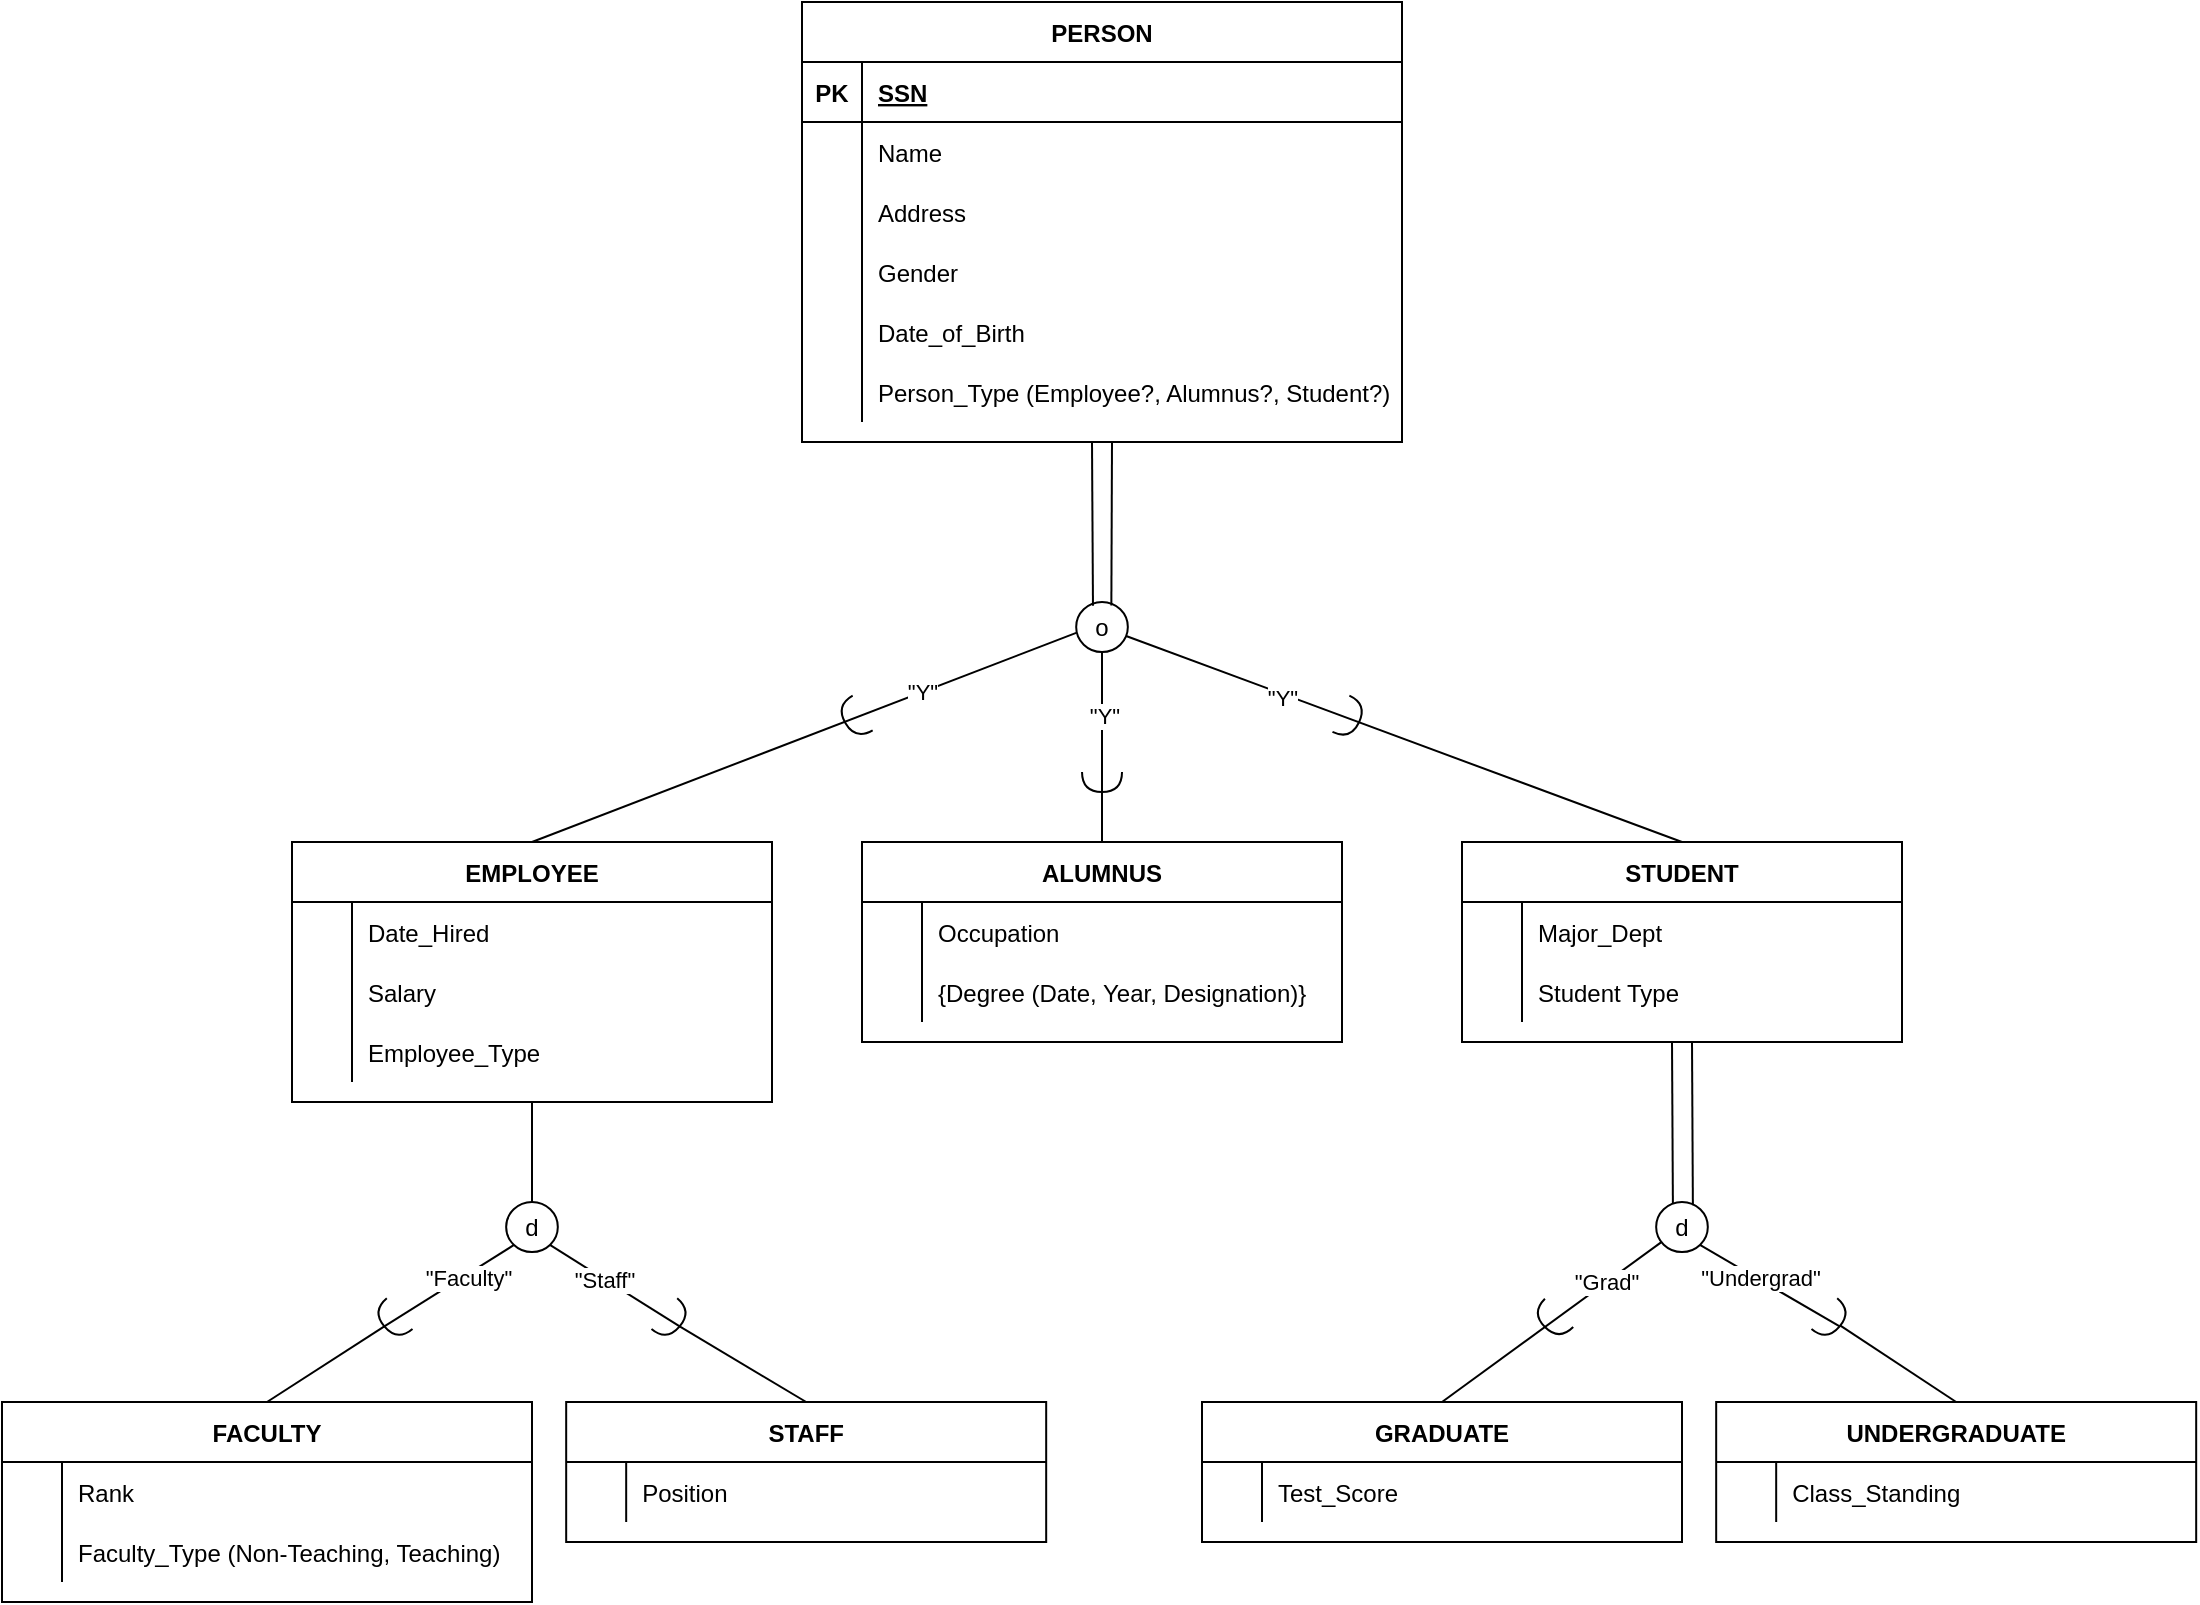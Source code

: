 <mxfile version="20.3.7" type="github">
  <diagram id="zZqfCcknTcSGU8JQ0RtU" name="Page-1">
    <mxGraphModel dx="2523" dy="939" grid="1" gridSize="10" guides="1" tooltips="1" connect="1" arrows="1" fold="1" page="1" pageScale="1" pageWidth="850" pageHeight="1100" math="0" shadow="0">
      <root>
        <mxCell id="0" />
        <mxCell id="1" parent="0" />
        <mxCell id="Ij6OzM-81O3-0aPPW5B1-2" value="PERSON" style="shape=table;startSize=30;container=1;collapsible=1;childLayout=tableLayout;fixedRows=1;rowLines=0;fontStyle=1;align=center;resizeLast=1;" parent="1" vertex="1">
          <mxGeometry x="390" y="80" width="300" height="220" as="geometry" />
        </mxCell>
        <mxCell id="Ij6OzM-81O3-0aPPW5B1-3" value="" style="shape=tableRow;horizontal=0;startSize=0;swimlaneHead=0;swimlaneBody=0;fillColor=none;collapsible=0;dropTarget=0;points=[[0,0.5],[1,0.5]];portConstraint=eastwest;top=0;left=0;right=0;bottom=1;" parent="Ij6OzM-81O3-0aPPW5B1-2" vertex="1">
          <mxGeometry y="30" width="300" height="30" as="geometry" />
        </mxCell>
        <mxCell id="Ij6OzM-81O3-0aPPW5B1-4" value="PK" style="shape=partialRectangle;connectable=0;fillColor=none;top=0;left=0;bottom=0;right=0;fontStyle=1;overflow=hidden;" parent="Ij6OzM-81O3-0aPPW5B1-3" vertex="1">
          <mxGeometry width="30" height="30" as="geometry">
            <mxRectangle width="30" height="30" as="alternateBounds" />
          </mxGeometry>
        </mxCell>
        <mxCell id="Ij6OzM-81O3-0aPPW5B1-5" value="SSN" style="shape=partialRectangle;connectable=0;fillColor=none;top=0;left=0;bottom=0;right=0;align=left;spacingLeft=6;fontStyle=5;overflow=hidden;" parent="Ij6OzM-81O3-0aPPW5B1-3" vertex="1">
          <mxGeometry x="30" width="270" height="30" as="geometry">
            <mxRectangle width="270" height="30" as="alternateBounds" />
          </mxGeometry>
        </mxCell>
        <mxCell id="Ij6OzM-81O3-0aPPW5B1-6" value="" style="shape=tableRow;horizontal=0;startSize=0;swimlaneHead=0;swimlaneBody=0;fillColor=none;collapsible=0;dropTarget=0;points=[[0,0.5],[1,0.5]];portConstraint=eastwest;top=0;left=0;right=0;bottom=0;" parent="Ij6OzM-81O3-0aPPW5B1-2" vertex="1">
          <mxGeometry y="60" width="300" height="30" as="geometry" />
        </mxCell>
        <mxCell id="Ij6OzM-81O3-0aPPW5B1-7" value="" style="shape=partialRectangle;connectable=0;fillColor=none;top=0;left=0;bottom=0;right=0;editable=1;overflow=hidden;" parent="Ij6OzM-81O3-0aPPW5B1-6" vertex="1">
          <mxGeometry width="30" height="30" as="geometry">
            <mxRectangle width="30" height="30" as="alternateBounds" />
          </mxGeometry>
        </mxCell>
        <mxCell id="Ij6OzM-81O3-0aPPW5B1-8" value="Name" style="shape=partialRectangle;connectable=0;fillColor=none;top=0;left=0;bottom=0;right=0;align=left;spacingLeft=6;overflow=hidden;" parent="Ij6OzM-81O3-0aPPW5B1-6" vertex="1">
          <mxGeometry x="30" width="270" height="30" as="geometry">
            <mxRectangle width="270" height="30" as="alternateBounds" />
          </mxGeometry>
        </mxCell>
        <mxCell id="Ij6OzM-81O3-0aPPW5B1-9" value="" style="shape=tableRow;horizontal=0;startSize=0;swimlaneHead=0;swimlaneBody=0;fillColor=none;collapsible=0;dropTarget=0;points=[[0,0.5],[1,0.5]];portConstraint=eastwest;top=0;left=0;right=0;bottom=0;" parent="Ij6OzM-81O3-0aPPW5B1-2" vertex="1">
          <mxGeometry y="90" width="300" height="30" as="geometry" />
        </mxCell>
        <mxCell id="Ij6OzM-81O3-0aPPW5B1-10" value="" style="shape=partialRectangle;connectable=0;fillColor=none;top=0;left=0;bottom=0;right=0;editable=1;overflow=hidden;" parent="Ij6OzM-81O3-0aPPW5B1-9" vertex="1">
          <mxGeometry width="30" height="30" as="geometry">
            <mxRectangle width="30" height="30" as="alternateBounds" />
          </mxGeometry>
        </mxCell>
        <mxCell id="Ij6OzM-81O3-0aPPW5B1-11" value="Address" style="shape=partialRectangle;connectable=0;fillColor=none;top=0;left=0;bottom=0;right=0;align=left;spacingLeft=6;overflow=hidden;" parent="Ij6OzM-81O3-0aPPW5B1-9" vertex="1">
          <mxGeometry x="30" width="270" height="30" as="geometry">
            <mxRectangle width="270" height="30" as="alternateBounds" />
          </mxGeometry>
        </mxCell>
        <mxCell id="Ij6OzM-81O3-0aPPW5B1-12" value="" style="shape=tableRow;horizontal=0;startSize=0;swimlaneHead=0;swimlaneBody=0;fillColor=none;collapsible=0;dropTarget=0;points=[[0,0.5],[1,0.5]];portConstraint=eastwest;top=0;left=0;right=0;bottom=0;" parent="Ij6OzM-81O3-0aPPW5B1-2" vertex="1">
          <mxGeometry y="120" width="300" height="30" as="geometry" />
        </mxCell>
        <mxCell id="Ij6OzM-81O3-0aPPW5B1-13" value="" style="shape=partialRectangle;connectable=0;fillColor=none;top=0;left=0;bottom=0;right=0;editable=1;overflow=hidden;" parent="Ij6OzM-81O3-0aPPW5B1-12" vertex="1">
          <mxGeometry width="30" height="30" as="geometry">
            <mxRectangle width="30" height="30" as="alternateBounds" />
          </mxGeometry>
        </mxCell>
        <mxCell id="Ij6OzM-81O3-0aPPW5B1-14" value="Gender" style="shape=partialRectangle;connectable=0;fillColor=none;top=0;left=0;bottom=0;right=0;align=left;spacingLeft=6;overflow=hidden;" parent="Ij6OzM-81O3-0aPPW5B1-12" vertex="1">
          <mxGeometry x="30" width="270" height="30" as="geometry">
            <mxRectangle width="270" height="30" as="alternateBounds" />
          </mxGeometry>
        </mxCell>
        <mxCell id="Ij6OzM-81O3-0aPPW5B1-15" style="shape=tableRow;horizontal=0;startSize=0;swimlaneHead=0;swimlaneBody=0;fillColor=none;collapsible=0;dropTarget=0;points=[[0,0.5],[1,0.5]];portConstraint=eastwest;top=0;left=0;right=0;bottom=0;" parent="Ij6OzM-81O3-0aPPW5B1-2" vertex="1">
          <mxGeometry y="150" width="300" height="30" as="geometry" />
        </mxCell>
        <mxCell id="Ij6OzM-81O3-0aPPW5B1-16" style="shape=partialRectangle;connectable=0;fillColor=none;top=0;left=0;bottom=0;right=0;editable=1;overflow=hidden;" parent="Ij6OzM-81O3-0aPPW5B1-15" vertex="1">
          <mxGeometry width="30" height="30" as="geometry">
            <mxRectangle width="30" height="30" as="alternateBounds" />
          </mxGeometry>
        </mxCell>
        <mxCell id="Ij6OzM-81O3-0aPPW5B1-17" value="Date_of_Birth" style="shape=partialRectangle;connectable=0;fillColor=none;top=0;left=0;bottom=0;right=0;align=left;spacingLeft=6;overflow=hidden;" parent="Ij6OzM-81O3-0aPPW5B1-15" vertex="1">
          <mxGeometry x="30" width="270" height="30" as="geometry">
            <mxRectangle width="270" height="30" as="alternateBounds" />
          </mxGeometry>
        </mxCell>
        <mxCell id="Ij6OzM-81O3-0aPPW5B1-24" style="shape=tableRow;horizontal=0;startSize=0;swimlaneHead=0;swimlaneBody=0;fillColor=none;collapsible=0;dropTarget=0;points=[[0,0.5],[1,0.5]];portConstraint=eastwest;top=0;left=0;right=0;bottom=0;" parent="Ij6OzM-81O3-0aPPW5B1-2" vertex="1">
          <mxGeometry y="180" width="300" height="30" as="geometry" />
        </mxCell>
        <mxCell id="Ij6OzM-81O3-0aPPW5B1-25" style="shape=partialRectangle;connectable=0;fillColor=none;top=0;left=0;bottom=0;right=0;editable=1;overflow=hidden;" parent="Ij6OzM-81O3-0aPPW5B1-24" vertex="1">
          <mxGeometry width="30" height="30" as="geometry">
            <mxRectangle width="30" height="30" as="alternateBounds" />
          </mxGeometry>
        </mxCell>
        <mxCell id="Ij6OzM-81O3-0aPPW5B1-26" value="Person_Type (Employee?, Alumnus?, Student?)" style="shape=partialRectangle;connectable=0;fillColor=none;top=0;left=0;bottom=0;right=0;align=left;spacingLeft=6;overflow=hidden;" parent="Ij6OzM-81O3-0aPPW5B1-24" vertex="1">
          <mxGeometry x="30" width="270" height="30" as="geometry">
            <mxRectangle width="270" height="30" as="alternateBounds" />
          </mxGeometry>
        </mxCell>
        <mxCell id="Ij6OzM-81O3-0aPPW5B1-29" value="o" style="ellipse;whiteSpace=wrap;html=1;" parent="1" vertex="1">
          <mxGeometry x="527.09" y="380" width="25.83" height="25" as="geometry" />
        </mxCell>
        <mxCell id="Ij6OzM-81O3-0aPPW5B1-30" value="EMPLOYEE" style="shape=table;startSize=30;container=1;collapsible=1;childLayout=tableLayout;fixedRows=1;rowLines=0;fontStyle=1;align=center;resizeLast=1;" parent="1" vertex="1">
          <mxGeometry x="135" y="500" width="240" height="130" as="geometry" />
        </mxCell>
        <mxCell id="Ij6OzM-81O3-0aPPW5B1-34" value="" style="shape=tableRow;horizontal=0;startSize=0;swimlaneHead=0;swimlaneBody=0;fillColor=none;collapsible=0;dropTarget=0;points=[[0,0.5],[1,0.5]];portConstraint=eastwest;top=0;left=0;right=0;bottom=0;" parent="Ij6OzM-81O3-0aPPW5B1-30" vertex="1">
          <mxGeometry y="30" width="240" height="30" as="geometry" />
        </mxCell>
        <mxCell id="Ij6OzM-81O3-0aPPW5B1-35" value="" style="shape=partialRectangle;connectable=0;fillColor=none;top=0;left=0;bottom=0;right=0;editable=1;overflow=hidden;" parent="Ij6OzM-81O3-0aPPW5B1-34" vertex="1">
          <mxGeometry width="30" height="30" as="geometry">
            <mxRectangle width="30" height="30" as="alternateBounds" />
          </mxGeometry>
        </mxCell>
        <mxCell id="Ij6OzM-81O3-0aPPW5B1-36" value="Date_Hired" style="shape=partialRectangle;connectable=0;fillColor=none;top=0;left=0;bottom=0;right=0;align=left;spacingLeft=6;overflow=hidden;" parent="Ij6OzM-81O3-0aPPW5B1-34" vertex="1">
          <mxGeometry x="30" width="210" height="30" as="geometry">
            <mxRectangle width="210" height="30" as="alternateBounds" />
          </mxGeometry>
        </mxCell>
        <mxCell id="Ij6OzM-81O3-0aPPW5B1-37" value="" style="shape=tableRow;horizontal=0;startSize=0;swimlaneHead=0;swimlaneBody=0;fillColor=none;collapsible=0;dropTarget=0;points=[[0,0.5],[1,0.5]];portConstraint=eastwest;top=0;left=0;right=0;bottom=0;" parent="Ij6OzM-81O3-0aPPW5B1-30" vertex="1">
          <mxGeometry y="60" width="240" height="30" as="geometry" />
        </mxCell>
        <mxCell id="Ij6OzM-81O3-0aPPW5B1-38" value="" style="shape=partialRectangle;connectable=0;fillColor=none;top=0;left=0;bottom=0;right=0;editable=1;overflow=hidden;" parent="Ij6OzM-81O3-0aPPW5B1-37" vertex="1">
          <mxGeometry width="30" height="30" as="geometry">
            <mxRectangle width="30" height="30" as="alternateBounds" />
          </mxGeometry>
        </mxCell>
        <mxCell id="Ij6OzM-81O3-0aPPW5B1-39" value="Salary" style="shape=partialRectangle;connectable=0;fillColor=none;top=0;left=0;bottom=0;right=0;align=left;spacingLeft=6;overflow=hidden;" parent="Ij6OzM-81O3-0aPPW5B1-37" vertex="1">
          <mxGeometry x="30" width="210" height="30" as="geometry">
            <mxRectangle width="210" height="30" as="alternateBounds" />
          </mxGeometry>
        </mxCell>
        <mxCell id="Ij6OzM-81O3-0aPPW5B1-40" value="" style="shape=tableRow;horizontal=0;startSize=0;swimlaneHead=0;swimlaneBody=0;fillColor=none;collapsible=0;dropTarget=0;points=[[0,0.5],[1,0.5]];portConstraint=eastwest;top=0;left=0;right=0;bottom=0;" parent="Ij6OzM-81O3-0aPPW5B1-30" vertex="1">
          <mxGeometry y="90" width="240" height="30" as="geometry" />
        </mxCell>
        <mxCell id="Ij6OzM-81O3-0aPPW5B1-41" value="" style="shape=partialRectangle;connectable=0;fillColor=none;top=0;left=0;bottom=0;right=0;editable=1;overflow=hidden;" parent="Ij6OzM-81O3-0aPPW5B1-40" vertex="1">
          <mxGeometry width="30" height="30" as="geometry">
            <mxRectangle width="30" height="30" as="alternateBounds" />
          </mxGeometry>
        </mxCell>
        <mxCell id="Ij6OzM-81O3-0aPPW5B1-42" value="Employee_Type" style="shape=partialRectangle;connectable=0;fillColor=none;top=0;left=0;bottom=0;right=0;align=left;spacingLeft=6;overflow=hidden;" parent="Ij6OzM-81O3-0aPPW5B1-40" vertex="1">
          <mxGeometry x="30" width="210" height="30" as="geometry">
            <mxRectangle width="210" height="30" as="alternateBounds" />
          </mxGeometry>
        </mxCell>
        <mxCell id="Ij6OzM-81O3-0aPPW5B1-56" value="ALUMNUS" style="shape=table;startSize=30;container=1;collapsible=1;childLayout=tableLayout;fixedRows=1;rowLines=0;fontStyle=1;align=center;resizeLast=1;" parent="1" vertex="1">
          <mxGeometry x="420" y="500" width="240" height="100" as="geometry" />
        </mxCell>
        <mxCell id="Ij6OzM-81O3-0aPPW5B1-60" value="" style="shape=tableRow;horizontal=0;startSize=0;swimlaneHead=0;swimlaneBody=0;fillColor=none;collapsible=0;dropTarget=0;points=[[0,0.5],[1,0.5]];portConstraint=eastwest;top=0;left=0;right=0;bottom=0;" parent="Ij6OzM-81O3-0aPPW5B1-56" vertex="1">
          <mxGeometry y="30" width="240" height="30" as="geometry" />
        </mxCell>
        <mxCell id="Ij6OzM-81O3-0aPPW5B1-61" value="" style="shape=partialRectangle;connectable=0;fillColor=none;top=0;left=0;bottom=0;right=0;editable=1;overflow=hidden;" parent="Ij6OzM-81O3-0aPPW5B1-60" vertex="1">
          <mxGeometry width="30" height="30" as="geometry">
            <mxRectangle width="30" height="30" as="alternateBounds" />
          </mxGeometry>
        </mxCell>
        <mxCell id="Ij6OzM-81O3-0aPPW5B1-62" value="Occupation" style="shape=partialRectangle;connectable=0;fillColor=none;top=0;left=0;bottom=0;right=0;align=left;spacingLeft=6;overflow=hidden;" parent="Ij6OzM-81O3-0aPPW5B1-60" vertex="1">
          <mxGeometry x="30" width="210" height="30" as="geometry">
            <mxRectangle width="210" height="30" as="alternateBounds" />
          </mxGeometry>
        </mxCell>
        <mxCell id="Ij6OzM-81O3-0aPPW5B1-63" value="" style="shape=tableRow;horizontal=0;startSize=0;swimlaneHead=0;swimlaneBody=0;fillColor=none;collapsible=0;dropTarget=0;points=[[0,0.5],[1,0.5]];portConstraint=eastwest;top=0;left=0;right=0;bottom=0;" parent="Ij6OzM-81O3-0aPPW5B1-56" vertex="1">
          <mxGeometry y="60" width="240" height="30" as="geometry" />
        </mxCell>
        <mxCell id="Ij6OzM-81O3-0aPPW5B1-64" value="" style="shape=partialRectangle;connectable=0;fillColor=none;top=0;left=0;bottom=0;right=0;editable=1;overflow=hidden;" parent="Ij6OzM-81O3-0aPPW5B1-63" vertex="1">
          <mxGeometry width="30" height="30" as="geometry">
            <mxRectangle width="30" height="30" as="alternateBounds" />
          </mxGeometry>
        </mxCell>
        <mxCell id="Ij6OzM-81O3-0aPPW5B1-65" value="{Degree (Date, Year, Designation)}" style="shape=partialRectangle;connectable=0;fillColor=none;top=0;left=0;bottom=0;right=0;align=left;spacingLeft=6;overflow=hidden;" parent="Ij6OzM-81O3-0aPPW5B1-63" vertex="1">
          <mxGeometry x="30" width="210" height="30" as="geometry">
            <mxRectangle width="210" height="30" as="alternateBounds" />
          </mxGeometry>
        </mxCell>
        <mxCell id="Ij6OzM-81O3-0aPPW5B1-69" value="STUDENT" style="shape=table;startSize=30;container=1;collapsible=1;childLayout=tableLayout;fixedRows=1;rowLines=0;fontStyle=1;align=center;resizeLast=1;" parent="1" vertex="1">
          <mxGeometry x="720" y="500" width="220" height="100" as="geometry" />
        </mxCell>
        <mxCell id="Ij6OzM-81O3-0aPPW5B1-73" value="" style="shape=tableRow;horizontal=0;startSize=0;swimlaneHead=0;swimlaneBody=0;fillColor=none;collapsible=0;dropTarget=0;points=[[0,0.5],[1,0.5]];portConstraint=eastwest;top=0;left=0;right=0;bottom=0;" parent="Ij6OzM-81O3-0aPPW5B1-69" vertex="1">
          <mxGeometry y="30" width="220" height="30" as="geometry" />
        </mxCell>
        <mxCell id="Ij6OzM-81O3-0aPPW5B1-74" value="" style="shape=partialRectangle;connectable=0;fillColor=none;top=0;left=0;bottom=0;right=0;editable=1;overflow=hidden;" parent="Ij6OzM-81O3-0aPPW5B1-73" vertex="1">
          <mxGeometry width="30" height="30" as="geometry">
            <mxRectangle width="30" height="30" as="alternateBounds" />
          </mxGeometry>
        </mxCell>
        <mxCell id="Ij6OzM-81O3-0aPPW5B1-75" value="Major_Dept" style="shape=partialRectangle;connectable=0;fillColor=none;top=0;left=0;bottom=0;right=0;align=left;spacingLeft=6;overflow=hidden;" parent="Ij6OzM-81O3-0aPPW5B1-73" vertex="1">
          <mxGeometry x="30" width="190" height="30" as="geometry">
            <mxRectangle width="190" height="30" as="alternateBounds" />
          </mxGeometry>
        </mxCell>
        <mxCell id="Ij6OzM-81O3-0aPPW5B1-76" value="" style="shape=tableRow;horizontal=0;startSize=0;swimlaneHead=0;swimlaneBody=0;fillColor=none;collapsible=0;dropTarget=0;points=[[0,0.5],[1,0.5]];portConstraint=eastwest;top=0;left=0;right=0;bottom=0;" parent="Ij6OzM-81O3-0aPPW5B1-69" vertex="1">
          <mxGeometry y="60" width="220" height="30" as="geometry" />
        </mxCell>
        <mxCell id="Ij6OzM-81O3-0aPPW5B1-77" value="" style="shape=partialRectangle;connectable=0;fillColor=none;top=0;left=0;bottom=0;right=0;editable=1;overflow=hidden;" parent="Ij6OzM-81O3-0aPPW5B1-76" vertex="1">
          <mxGeometry width="30" height="30" as="geometry">
            <mxRectangle width="30" height="30" as="alternateBounds" />
          </mxGeometry>
        </mxCell>
        <mxCell id="Ij6OzM-81O3-0aPPW5B1-78" value="Student Type" style="shape=partialRectangle;connectable=0;fillColor=none;top=0;left=0;bottom=0;right=0;align=left;spacingLeft=6;overflow=hidden;" parent="Ij6OzM-81O3-0aPPW5B1-76" vertex="1">
          <mxGeometry x="30" width="190" height="30" as="geometry">
            <mxRectangle width="190" height="30" as="alternateBounds" />
          </mxGeometry>
        </mxCell>
        <mxCell id="Ij6OzM-81O3-0aPPW5B1-80" value="" style="endArrow=none;html=1;rounded=0;exitX=0;exitY=0.617;exitDx=0;exitDy=0;entryX=0.5;entryY=0;entryDx=0;entryDy=0;exitPerimeter=0;" parent="1" source="Ij6OzM-81O3-0aPPW5B1-29" target="Ij6OzM-81O3-0aPPW5B1-30" edge="1">
          <mxGeometry relative="1" as="geometry">
            <mxPoint x="370" y="370" as="sourcePoint" />
            <mxPoint x="370" y="500" as="targetPoint" />
          </mxGeometry>
        </mxCell>
        <mxCell id="mM3nmjcbpzS1oVUSSn7S-1" value="&quot;Y&quot;" style="edgeLabel;html=1;align=center;verticalAlign=middle;resizable=0;points=[];" vertex="1" connectable="0" parent="Ij6OzM-81O3-0aPPW5B1-80">
          <mxGeometry x="-0.431" relative="1" as="geometry">
            <mxPoint as="offset" />
          </mxGeometry>
        </mxCell>
        <mxCell id="Ij6OzM-81O3-0aPPW5B1-81" value="" style="endArrow=none;html=1;rounded=0;exitX=0.5;exitY=1;exitDx=0;exitDy=0;entryX=0.5;entryY=0;entryDx=0;entryDy=0;" parent="1" source="Ij6OzM-81O3-0aPPW5B1-29" target="Ij6OzM-81O3-0aPPW5B1-56" edge="1">
          <mxGeometry relative="1" as="geometry">
            <mxPoint x="539.5" y="490" as="sourcePoint" />
            <mxPoint x="539.5" y="620" as="targetPoint" />
          </mxGeometry>
        </mxCell>
        <mxCell id="mM3nmjcbpzS1oVUSSn7S-2" value="&quot;Y&quot;" style="edgeLabel;html=1;align=center;verticalAlign=middle;resizable=0;points=[];" vertex="1" connectable="0" parent="Ij6OzM-81O3-0aPPW5B1-81">
          <mxGeometry x="-0.333" y="1" relative="1" as="geometry">
            <mxPoint as="offset" />
          </mxGeometry>
        </mxCell>
        <mxCell id="Ij6OzM-81O3-0aPPW5B1-82" value="" style="endArrow=none;html=1;rounded=0;entryX=0.5;entryY=0;entryDx=0;entryDy=0;" parent="1" source="Ij6OzM-81O3-0aPPW5B1-29" target="Ij6OzM-81O3-0aPPW5B1-69" edge="1">
          <mxGeometry relative="1" as="geometry">
            <mxPoint x="630" y="480" as="sourcePoint" />
            <mxPoint x="640.5" y="630" as="targetPoint" />
          </mxGeometry>
        </mxCell>
        <mxCell id="mM3nmjcbpzS1oVUSSn7S-3" value="&quot;Y&quot;" style="edgeLabel;html=1;align=center;verticalAlign=middle;resizable=0;points=[];" vertex="1" connectable="0" parent="Ij6OzM-81O3-0aPPW5B1-82">
          <mxGeometry x="-0.54" relative="1" as="geometry">
            <mxPoint x="14" y="7" as="offset" />
          </mxGeometry>
        </mxCell>
        <mxCell id="RWGU4wMZFjCJOGVtQFp1-1" value="" style="endArrow=none;html=1;rounded=0;exitX=0.5;exitY=1;exitDx=0;exitDy=0;" parent="1" source="Ij6OzM-81O3-0aPPW5B1-30" target="RWGU4wMZFjCJOGVtQFp1-3" edge="1">
          <mxGeometry relative="1" as="geometry">
            <mxPoint x="315" y="640" as="sourcePoint" />
            <mxPoint x="285" y="700" as="targetPoint" />
          </mxGeometry>
        </mxCell>
        <mxCell id="RWGU4wMZFjCJOGVtQFp1-3" value="d" style="ellipse;whiteSpace=wrap;html=1;" parent="1" vertex="1">
          <mxGeometry x="242.08" y="680" width="25.83" height="25" as="geometry" />
        </mxCell>
        <mxCell id="RWGU4wMZFjCJOGVtQFp1-4" value="FACULTY" style="shape=table;startSize=30;container=1;collapsible=1;childLayout=tableLayout;fixedRows=1;rowLines=0;fontStyle=1;align=center;resizeLast=1;" parent="1" vertex="1">
          <mxGeometry x="-10" y="780" width="265" height="100" as="geometry" />
        </mxCell>
        <mxCell id="RWGU4wMZFjCJOGVtQFp1-5" value="" style="shape=tableRow;horizontal=0;startSize=0;swimlaneHead=0;swimlaneBody=0;fillColor=none;collapsible=0;dropTarget=0;points=[[0,0.5],[1,0.5]];portConstraint=eastwest;top=0;left=0;right=0;bottom=0;" parent="RWGU4wMZFjCJOGVtQFp1-4" vertex="1">
          <mxGeometry y="30" width="265" height="30" as="geometry" />
        </mxCell>
        <mxCell id="RWGU4wMZFjCJOGVtQFp1-6" value="" style="shape=partialRectangle;connectable=0;fillColor=none;top=0;left=0;bottom=0;right=0;editable=1;overflow=hidden;" parent="RWGU4wMZFjCJOGVtQFp1-5" vertex="1">
          <mxGeometry width="30" height="30" as="geometry">
            <mxRectangle width="30" height="30" as="alternateBounds" />
          </mxGeometry>
        </mxCell>
        <mxCell id="RWGU4wMZFjCJOGVtQFp1-7" value="Rank" style="shape=partialRectangle;connectable=0;fillColor=none;top=0;left=0;bottom=0;right=0;align=left;spacingLeft=6;overflow=hidden;" parent="RWGU4wMZFjCJOGVtQFp1-5" vertex="1">
          <mxGeometry x="30" width="235" height="30" as="geometry">
            <mxRectangle width="235" height="30" as="alternateBounds" />
          </mxGeometry>
        </mxCell>
        <mxCell id="RWGU4wMZFjCJOGVtQFp1-52" style="shape=tableRow;horizontal=0;startSize=0;swimlaneHead=0;swimlaneBody=0;fillColor=none;collapsible=0;dropTarget=0;points=[[0,0.5],[1,0.5]];portConstraint=eastwest;top=0;left=0;right=0;bottom=0;" parent="RWGU4wMZFjCJOGVtQFp1-4" vertex="1">
          <mxGeometry y="60" width="265" height="30" as="geometry" />
        </mxCell>
        <mxCell id="RWGU4wMZFjCJOGVtQFp1-53" style="shape=partialRectangle;connectable=0;fillColor=none;top=0;left=0;bottom=0;right=0;editable=1;overflow=hidden;" parent="RWGU4wMZFjCJOGVtQFp1-52" vertex="1">
          <mxGeometry width="30" height="30" as="geometry">
            <mxRectangle width="30" height="30" as="alternateBounds" />
          </mxGeometry>
        </mxCell>
        <mxCell id="RWGU4wMZFjCJOGVtQFp1-54" value="Faculty_Type (Non-Teaching, Teaching)" style="shape=partialRectangle;connectable=0;fillColor=none;top=0;left=0;bottom=0;right=0;align=left;spacingLeft=6;overflow=hidden;" parent="RWGU4wMZFjCJOGVtQFp1-52" vertex="1">
          <mxGeometry x="30" width="235" height="30" as="geometry">
            <mxRectangle width="235" height="30" as="alternateBounds" />
          </mxGeometry>
        </mxCell>
        <mxCell id="RWGU4wMZFjCJOGVtQFp1-14" value="STAFF" style="shape=table;startSize=30;container=1;collapsible=1;childLayout=tableLayout;fixedRows=1;rowLines=0;fontStyle=1;align=center;resizeLast=1;" parent="1" vertex="1">
          <mxGeometry x="272.09" y="780" width="240" height="70" as="geometry" />
        </mxCell>
        <mxCell id="RWGU4wMZFjCJOGVtQFp1-15" value="" style="shape=tableRow;horizontal=0;startSize=0;swimlaneHead=0;swimlaneBody=0;fillColor=none;collapsible=0;dropTarget=0;points=[[0,0.5],[1,0.5]];portConstraint=eastwest;top=0;left=0;right=0;bottom=0;" parent="RWGU4wMZFjCJOGVtQFp1-14" vertex="1">
          <mxGeometry y="30" width="240" height="30" as="geometry" />
        </mxCell>
        <mxCell id="RWGU4wMZFjCJOGVtQFp1-16" value="" style="shape=partialRectangle;connectable=0;fillColor=none;top=0;left=0;bottom=0;right=0;editable=1;overflow=hidden;" parent="RWGU4wMZFjCJOGVtQFp1-15" vertex="1">
          <mxGeometry width="30" height="30" as="geometry">
            <mxRectangle width="30" height="30" as="alternateBounds" />
          </mxGeometry>
        </mxCell>
        <mxCell id="RWGU4wMZFjCJOGVtQFp1-17" value="Position" style="shape=partialRectangle;connectable=0;fillColor=none;top=0;left=0;bottom=0;right=0;align=left;spacingLeft=6;overflow=hidden;" parent="RWGU4wMZFjCJOGVtQFp1-15" vertex="1">
          <mxGeometry x="30" width="210" height="30" as="geometry">
            <mxRectangle width="210" height="30" as="alternateBounds" />
          </mxGeometry>
        </mxCell>
        <mxCell id="RWGU4wMZFjCJOGVtQFp1-24" value="" style="endArrow=none;html=1;rounded=0;entryX=0.324;entryY=0.042;entryDx=0;entryDy=0;entryPerimeter=0;" parent="1" target="RWGU4wMZFjCJOGVtQFp1-25" edge="1">
          <mxGeometry relative="1" as="geometry">
            <mxPoint x="825" y="600" as="sourcePoint" />
            <mxPoint x="830" y="670" as="targetPoint" />
          </mxGeometry>
        </mxCell>
        <mxCell id="RWGU4wMZFjCJOGVtQFp1-25" value="d" style="ellipse;whiteSpace=wrap;html=1;" parent="1" vertex="1">
          <mxGeometry x="817.08" y="680" width="25.83" height="25" as="geometry" />
        </mxCell>
        <mxCell id="RWGU4wMZFjCJOGVtQFp1-26" value="GRADUATE" style="shape=table;startSize=30;container=1;collapsible=1;childLayout=tableLayout;fixedRows=1;rowLines=0;fontStyle=1;align=center;resizeLast=1;" parent="1" vertex="1">
          <mxGeometry x="590" y="780" width="240" height="70" as="geometry" />
        </mxCell>
        <mxCell id="RWGU4wMZFjCJOGVtQFp1-27" value="" style="shape=tableRow;horizontal=0;startSize=0;swimlaneHead=0;swimlaneBody=0;fillColor=none;collapsible=0;dropTarget=0;points=[[0,0.5],[1,0.5]];portConstraint=eastwest;top=0;left=0;right=0;bottom=0;" parent="RWGU4wMZFjCJOGVtQFp1-26" vertex="1">
          <mxGeometry y="30" width="240" height="30" as="geometry" />
        </mxCell>
        <mxCell id="RWGU4wMZFjCJOGVtQFp1-28" value="" style="shape=partialRectangle;connectable=0;fillColor=none;top=0;left=0;bottom=0;right=0;editable=1;overflow=hidden;" parent="RWGU4wMZFjCJOGVtQFp1-27" vertex="1">
          <mxGeometry width="30" height="30" as="geometry">
            <mxRectangle width="30" height="30" as="alternateBounds" />
          </mxGeometry>
        </mxCell>
        <mxCell id="RWGU4wMZFjCJOGVtQFp1-29" value="Test_Score" style="shape=partialRectangle;connectable=0;fillColor=none;top=0;left=0;bottom=0;right=0;align=left;spacingLeft=6;overflow=hidden;" parent="RWGU4wMZFjCJOGVtQFp1-27" vertex="1">
          <mxGeometry x="30" width="210" height="30" as="geometry">
            <mxRectangle width="210" height="30" as="alternateBounds" />
          </mxGeometry>
        </mxCell>
        <mxCell id="RWGU4wMZFjCJOGVtQFp1-30" value="UNDERGRADUATE" style="shape=table;startSize=30;container=1;collapsible=1;childLayout=tableLayout;fixedRows=1;rowLines=0;fontStyle=1;align=center;resizeLast=1;" parent="1" vertex="1">
          <mxGeometry x="847.09" y="780" width="240" height="70" as="geometry" />
        </mxCell>
        <mxCell id="RWGU4wMZFjCJOGVtQFp1-31" value="" style="shape=tableRow;horizontal=0;startSize=0;swimlaneHead=0;swimlaneBody=0;fillColor=none;collapsible=0;dropTarget=0;points=[[0,0.5],[1,0.5]];portConstraint=eastwest;top=0;left=0;right=0;bottom=0;" parent="RWGU4wMZFjCJOGVtQFp1-30" vertex="1">
          <mxGeometry y="30" width="240" height="30" as="geometry" />
        </mxCell>
        <mxCell id="RWGU4wMZFjCJOGVtQFp1-32" value="" style="shape=partialRectangle;connectable=0;fillColor=none;top=0;left=0;bottom=0;right=0;editable=1;overflow=hidden;" parent="RWGU4wMZFjCJOGVtQFp1-31" vertex="1">
          <mxGeometry width="30" height="30" as="geometry">
            <mxRectangle width="30" height="30" as="alternateBounds" />
          </mxGeometry>
        </mxCell>
        <mxCell id="RWGU4wMZFjCJOGVtQFp1-33" value="Class_Standing" style="shape=partialRectangle;connectable=0;fillColor=none;top=0;left=0;bottom=0;right=0;align=left;spacingLeft=6;overflow=hidden;" parent="RWGU4wMZFjCJOGVtQFp1-31" vertex="1">
          <mxGeometry x="30" width="210" height="30" as="geometry">
            <mxRectangle width="210" height="30" as="alternateBounds" />
          </mxGeometry>
        </mxCell>
        <mxCell id="RWGU4wMZFjCJOGVtQFp1-34" value="" style="endArrow=none;html=1;rounded=0;exitX=1;exitY=0.5;exitDx=0;exitDy=0;entryX=0.5;entryY=0;entryDx=0;entryDy=0;startArrow=none;exitPerimeter=0;" parent="1" source="aYI3Wai2az0wx6ICRp5A-2" target="RWGU4wMZFjCJOGVtQFp1-4" edge="1">
          <mxGeometry relative="1" as="geometry">
            <mxPoint x="265" y="640" as="sourcePoint" />
            <mxPoint x="264.995" y="690" as="targetPoint" />
          </mxGeometry>
        </mxCell>
        <mxCell id="RWGU4wMZFjCJOGVtQFp1-35" value="" style="endArrow=none;html=1;rounded=0;exitX=1;exitY=0.5;exitDx=0;exitDy=0;entryX=1;entryY=1;entryDx=0;entryDy=0;startArrow=none;exitPerimeter=0;" parent="1" source="aYI3Wai2az0wx6ICRp5A-1" target="RWGU4wMZFjCJOGVtQFp1-3" edge="1">
          <mxGeometry relative="1" as="geometry">
            <mxPoint x="256.013" y="711.482" as="sourcePoint" />
            <mxPoint x="145" y="790" as="targetPoint" />
          </mxGeometry>
        </mxCell>
        <mxCell id="mM3nmjcbpzS1oVUSSn7S-7" value="&quot;Staff&quot;" style="edgeLabel;html=1;align=center;verticalAlign=middle;resizable=0;points=[];" vertex="1" connectable="0" parent="RWGU4wMZFjCJOGVtQFp1-35">
          <mxGeometry x="0.164" relative="1" as="geometry">
            <mxPoint as="offset" />
          </mxGeometry>
        </mxCell>
        <mxCell id="RWGU4wMZFjCJOGVtQFp1-36" value="" style="endArrow=none;html=1;rounded=0;entryX=0.5;entryY=0;entryDx=0;entryDy=0;" parent="1" source="RWGU4wMZFjCJOGVtQFp1-25" target="RWGU4wMZFjCJOGVtQFp1-26" edge="1">
          <mxGeometry relative="1" as="geometry">
            <mxPoint x="751.013" y="690.002" as="sourcePoint" />
            <mxPoint x="640" y="768.52" as="targetPoint" />
          </mxGeometry>
        </mxCell>
        <mxCell id="mM3nmjcbpzS1oVUSSn7S-4" value="&quot;Grad&quot;" style="edgeLabel;html=1;align=center;verticalAlign=middle;resizable=0;points=[];" vertex="1" connectable="0" parent="RWGU4wMZFjCJOGVtQFp1-36">
          <mxGeometry x="-0.5" y="-1" relative="1" as="geometry">
            <mxPoint as="offset" />
          </mxGeometry>
        </mxCell>
        <mxCell id="RWGU4wMZFjCJOGVtQFp1-37" value="" style="endArrow=none;html=1;rounded=0;entryX=0.5;entryY=0;entryDx=0;entryDy=0;startArrow=none;" parent="1" source="aYI3Wai2az0wx6ICRp5A-6" target="RWGU4wMZFjCJOGVtQFp1-30" edge="1">
          <mxGeometry relative="1" as="geometry">
            <mxPoint x="800.894" y="711.369" as="sourcePoint" />
            <mxPoint x="720" y="790" as="targetPoint" />
          </mxGeometry>
        </mxCell>
        <mxCell id="RWGU4wMZFjCJOGVtQFp1-39" value="" style="endArrow=none;html=1;rounded=0;entryX=0.711;entryY=0.064;entryDx=0;entryDy=0;entryPerimeter=0;" parent="1" target="RWGU4wMZFjCJOGVtQFp1-25" edge="1">
          <mxGeometry relative="1" as="geometry">
            <mxPoint x="835" y="600" as="sourcePoint" />
            <mxPoint x="839.995" y="690" as="targetPoint" />
          </mxGeometry>
        </mxCell>
        <mxCell id="RWGU4wMZFjCJOGVtQFp1-40" value="" style="endArrow=none;html=1;rounded=0;entryX=0.325;entryY=0.077;entryDx=0;entryDy=0;entryPerimeter=0;" parent="1" target="Ij6OzM-81O3-0aPPW5B1-29" edge="1">
          <mxGeometry relative="1" as="geometry">
            <mxPoint x="535" y="300" as="sourcePoint" />
            <mxPoint x="535.029" y="371.05" as="targetPoint" />
          </mxGeometry>
        </mxCell>
        <mxCell id="RWGU4wMZFjCJOGVtQFp1-41" value="" style="endArrow=none;html=1;rounded=0;entryX=0.681;entryY=0.068;entryDx=0;entryDy=0;entryPerimeter=0;" parent="1" target="Ij6OzM-81O3-0aPPW5B1-29" edge="1">
          <mxGeometry relative="1" as="geometry">
            <mxPoint x="545" y="300" as="sourcePoint" />
            <mxPoint x="545.025" y="371.6" as="targetPoint" />
          </mxGeometry>
        </mxCell>
        <mxCell id="aYI3Wai2az0wx6ICRp5A-2" value="" style="shape=requiredInterface;html=1;verticalLabelPosition=bottom;sketch=0;rotation=140;" parent="1" vertex="1">
          <mxGeometry x="180" y="729" width="10" height="20" as="geometry" />
        </mxCell>
        <mxCell id="aYI3Wai2az0wx6ICRp5A-3" value="" style="endArrow=none;html=1;rounded=0;exitX=0;exitY=1;exitDx=0;exitDy=0;entryX=1;entryY=0.5;entryDx=0;entryDy=0;entryPerimeter=0;" parent="1" source="RWGU4wMZFjCJOGVtQFp1-3" target="aYI3Wai2az0wx6ICRp5A-2" edge="1">
          <mxGeometry relative="1" as="geometry">
            <mxPoint x="245.84" y="701.316" as="sourcePoint" />
            <mxPoint x="122.5" y="780" as="targetPoint" />
          </mxGeometry>
        </mxCell>
        <mxCell id="mM3nmjcbpzS1oVUSSn7S-6" value="&quot;Faculty&quot;" style="edgeLabel;html=1;align=center;verticalAlign=middle;resizable=0;points=[];" vertex="1" connectable="0" parent="aYI3Wai2az0wx6ICRp5A-3">
          <mxGeometry x="-0.257" y="1" relative="1" as="geometry">
            <mxPoint as="offset" />
          </mxGeometry>
        </mxCell>
        <mxCell id="aYI3Wai2az0wx6ICRp5A-1" value="" style="shape=requiredInterface;html=1;verticalLabelPosition=bottom;sketch=0;rotation=40;" parent="1" vertex="1">
          <mxGeometry x="320" y="729" width="10" height="20" as="geometry" />
        </mxCell>
        <mxCell id="aYI3Wai2az0wx6ICRp5A-5" value="" style="endArrow=none;html=1;rounded=0;exitX=0.5;exitY=0;exitDx=0;exitDy=0;entryX=1;entryY=0.5;entryDx=0;entryDy=0;entryPerimeter=0;" parent="1" source="RWGU4wMZFjCJOGVtQFp1-14" target="aYI3Wai2az0wx6ICRp5A-1" edge="1">
          <mxGeometry relative="1" as="geometry">
            <mxPoint x="392.09" y="780" as="sourcePoint" />
            <mxPoint x="264.078" y="701.386" as="targetPoint" />
          </mxGeometry>
        </mxCell>
        <mxCell id="aYI3Wai2az0wx6ICRp5A-6" value="" style="shape=requiredInterface;html=1;verticalLabelPosition=bottom;sketch=0;rotation=40;" parent="1" vertex="1">
          <mxGeometry x="900" y="729" width="10" height="20" as="geometry" />
        </mxCell>
        <mxCell id="MsMAZQA_A_H_jvYq9KD--3" value="" style="endArrow=none;html=1;rounded=0;entryX=1;entryY=0.5;entryDx=0;entryDy=0;exitX=1;exitY=1;exitDx=0;exitDy=0;entryPerimeter=0;" parent="1" source="RWGU4wMZFjCJOGVtQFp1-25" target="aYI3Wai2az0wx6ICRp5A-6" edge="1">
          <mxGeometry relative="1" as="geometry">
            <mxPoint x="839.1" y="701.365" as="sourcePoint" />
            <mxPoint x="967.09" y="780" as="targetPoint" />
          </mxGeometry>
        </mxCell>
        <mxCell id="mM3nmjcbpzS1oVUSSn7S-5" value="&quot;Undergrad&quot;" style="edgeLabel;html=1;align=center;verticalAlign=middle;resizable=0;points=[];" vertex="1" connectable="0" parent="MsMAZQA_A_H_jvYq9KD--3">
          <mxGeometry x="-0.165" y="1" relative="1" as="geometry">
            <mxPoint as="offset" />
          </mxGeometry>
        </mxCell>
        <mxCell id="MsMAZQA_A_H_jvYq9KD--4" value="" style="shape=requiredInterface;html=1;verticalLabelPosition=bottom;sketch=0;rotation=135;" parent="1" vertex="1">
          <mxGeometry x="760" y="729" width="10" height="20" as="geometry" />
        </mxCell>
        <mxCell id="MsMAZQA_A_H_jvYq9KD--5" value="" style="shape=requiredInterface;html=1;verticalLabelPosition=bottom;sketch=0;rotation=-210;" parent="1" vertex="1">
          <mxGeometry x="411.0" y="428" width="10" height="20" as="geometry" />
        </mxCell>
        <mxCell id="MsMAZQA_A_H_jvYq9KD--7" value="" style="shape=requiredInterface;html=1;verticalLabelPosition=bottom;sketch=0;rotation=90;" parent="1" vertex="1">
          <mxGeometry x="535.01" y="460" width="10" height="20" as="geometry" />
        </mxCell>
        <mxCell id="MsMAZQA_A_H_jvYq9KD--8" value="" style="shape=requiredInterface;html=1;verticalLabelPosition=bottom;sketch=0;rotation=25;" parent="1" vertex="1">
          <mxGeometry x="659.0" y="428" width="10" height="20" as="geometry" />
        </mxCell>
      </root>
    </mxGraphModel>
  </diagram>
</mxfile>
